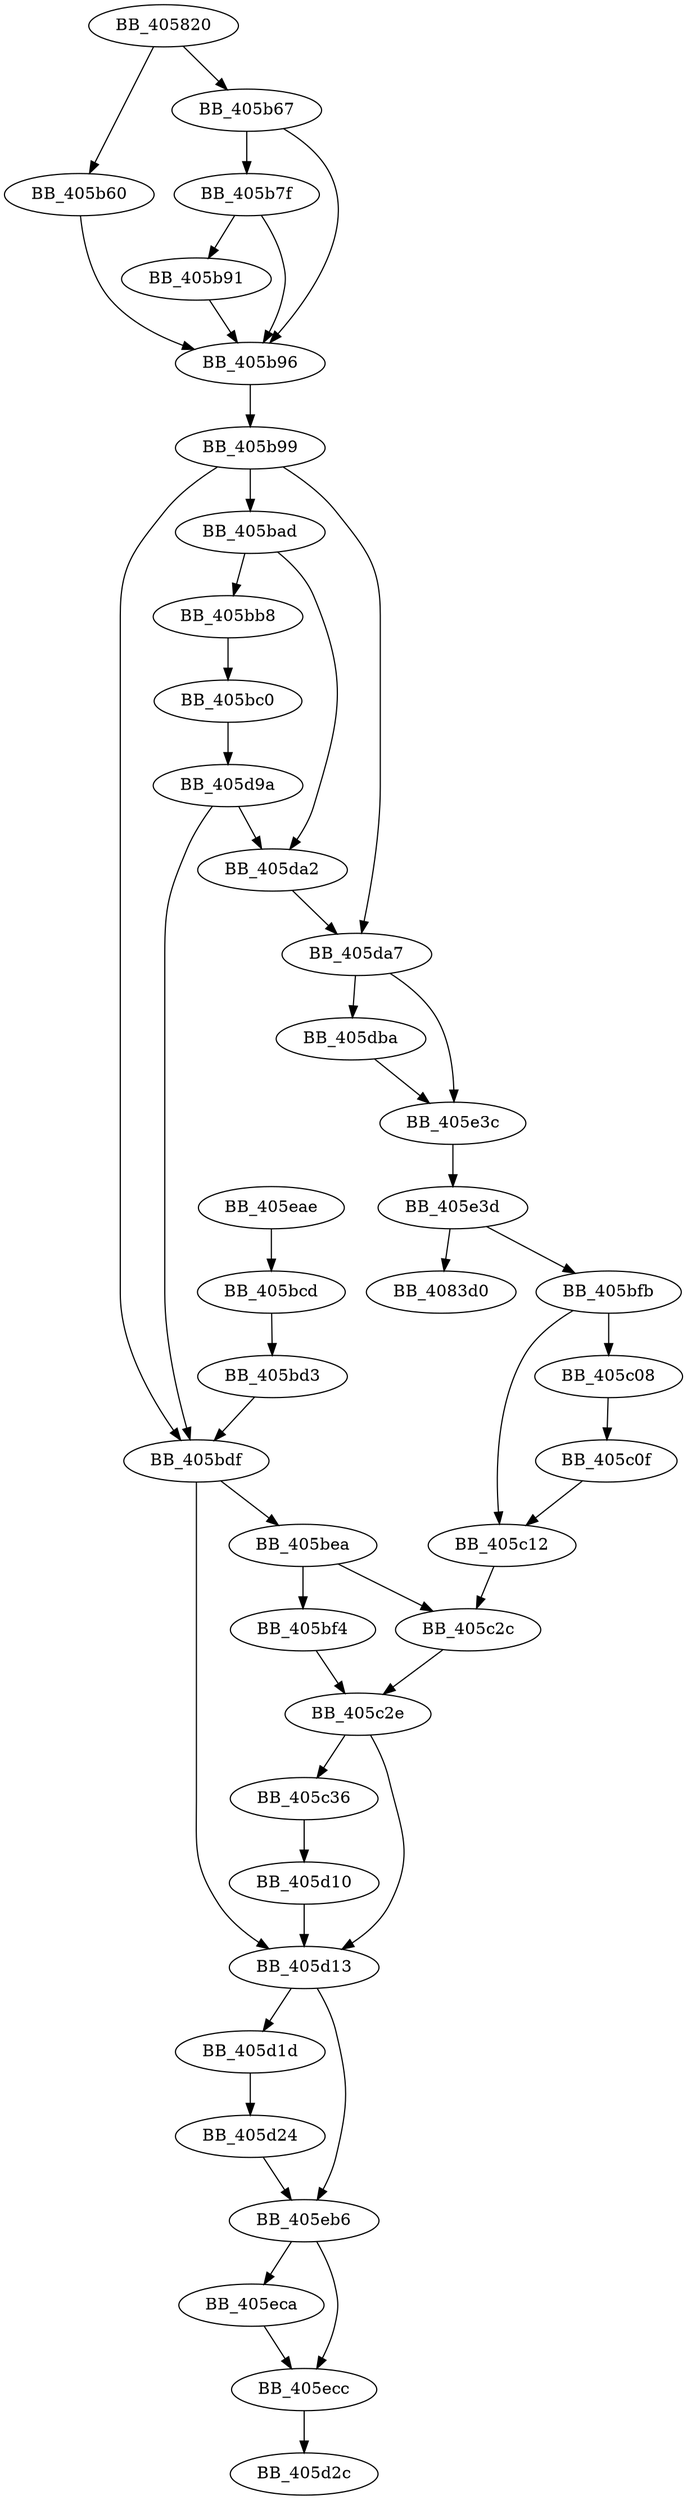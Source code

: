DiGraph sub_405820{
BB_405820->BB_405b60
BB_405820->BB_405b67
BB_405b60->BB_405b96
BB_405b67->BB_405b7f
BB_405b67->BB_405b96
BB_405b7f->BB_405b91
BB_405b7f->BB_405b96
BB_405b91->BB_405b96
BB_405b96->BB_405b99
BB_405b99->BB_405bad
BB_405b99->BB_405bdf
BB_405b99->BB_405da7
BB_405bad->BB_405bb8
BB_405bad->BB_405da2
BB_405bb8->BB_405bc0
BB_405bc0->BB_405d9a
BB_405bcd->BB_405bd3
BB_405bd3->BB_405bdf
BB_405bdf->BB_405bea
BB_405bdf->BB_405d13
BB_405bea->BB_405bf4
BB_405bea->BB_405c2c
BB_405bf4->BB_405c2e
BB_405bfb->BB_405c08
BB_405bfb->BB_405c12
BB_405c08->BB_405c0f
BB_405c0f->BB_405c12
BB_405c12->BB_405c2c
BB_405c2c->BB_405c2e
BB_405c2e->BB_405c36
BB_405c2e->BB_405d13
BB_405c36->BB_405d10
BB_405d10->BB_405d13
BB_405d13->BB_405d1d
BB_405d13->BB_405eb6
BB_405d1d->BB_405d24
BB_405d24->BB_405eb6
BB_405d9a->BB_405bdf
BB_405d9a->BB_405da2
BB_405da2->BB_405da7
BB_405da7->BB_405dba
BB_405da7->BB_405e3c
BB_405dba->BB_405e3c
BB_405e3c->BB_405e3d
BB_405e3d->BB_405bfb
BB_405e3d->BB_4083d0
BB_405eae->BB_405bcd
BB_405eb6->BB_405eca
BB_405eb6->BB_405ecc
BB_405eca->BB_405ecc
BB_405ecc->BB_405d2c
}

